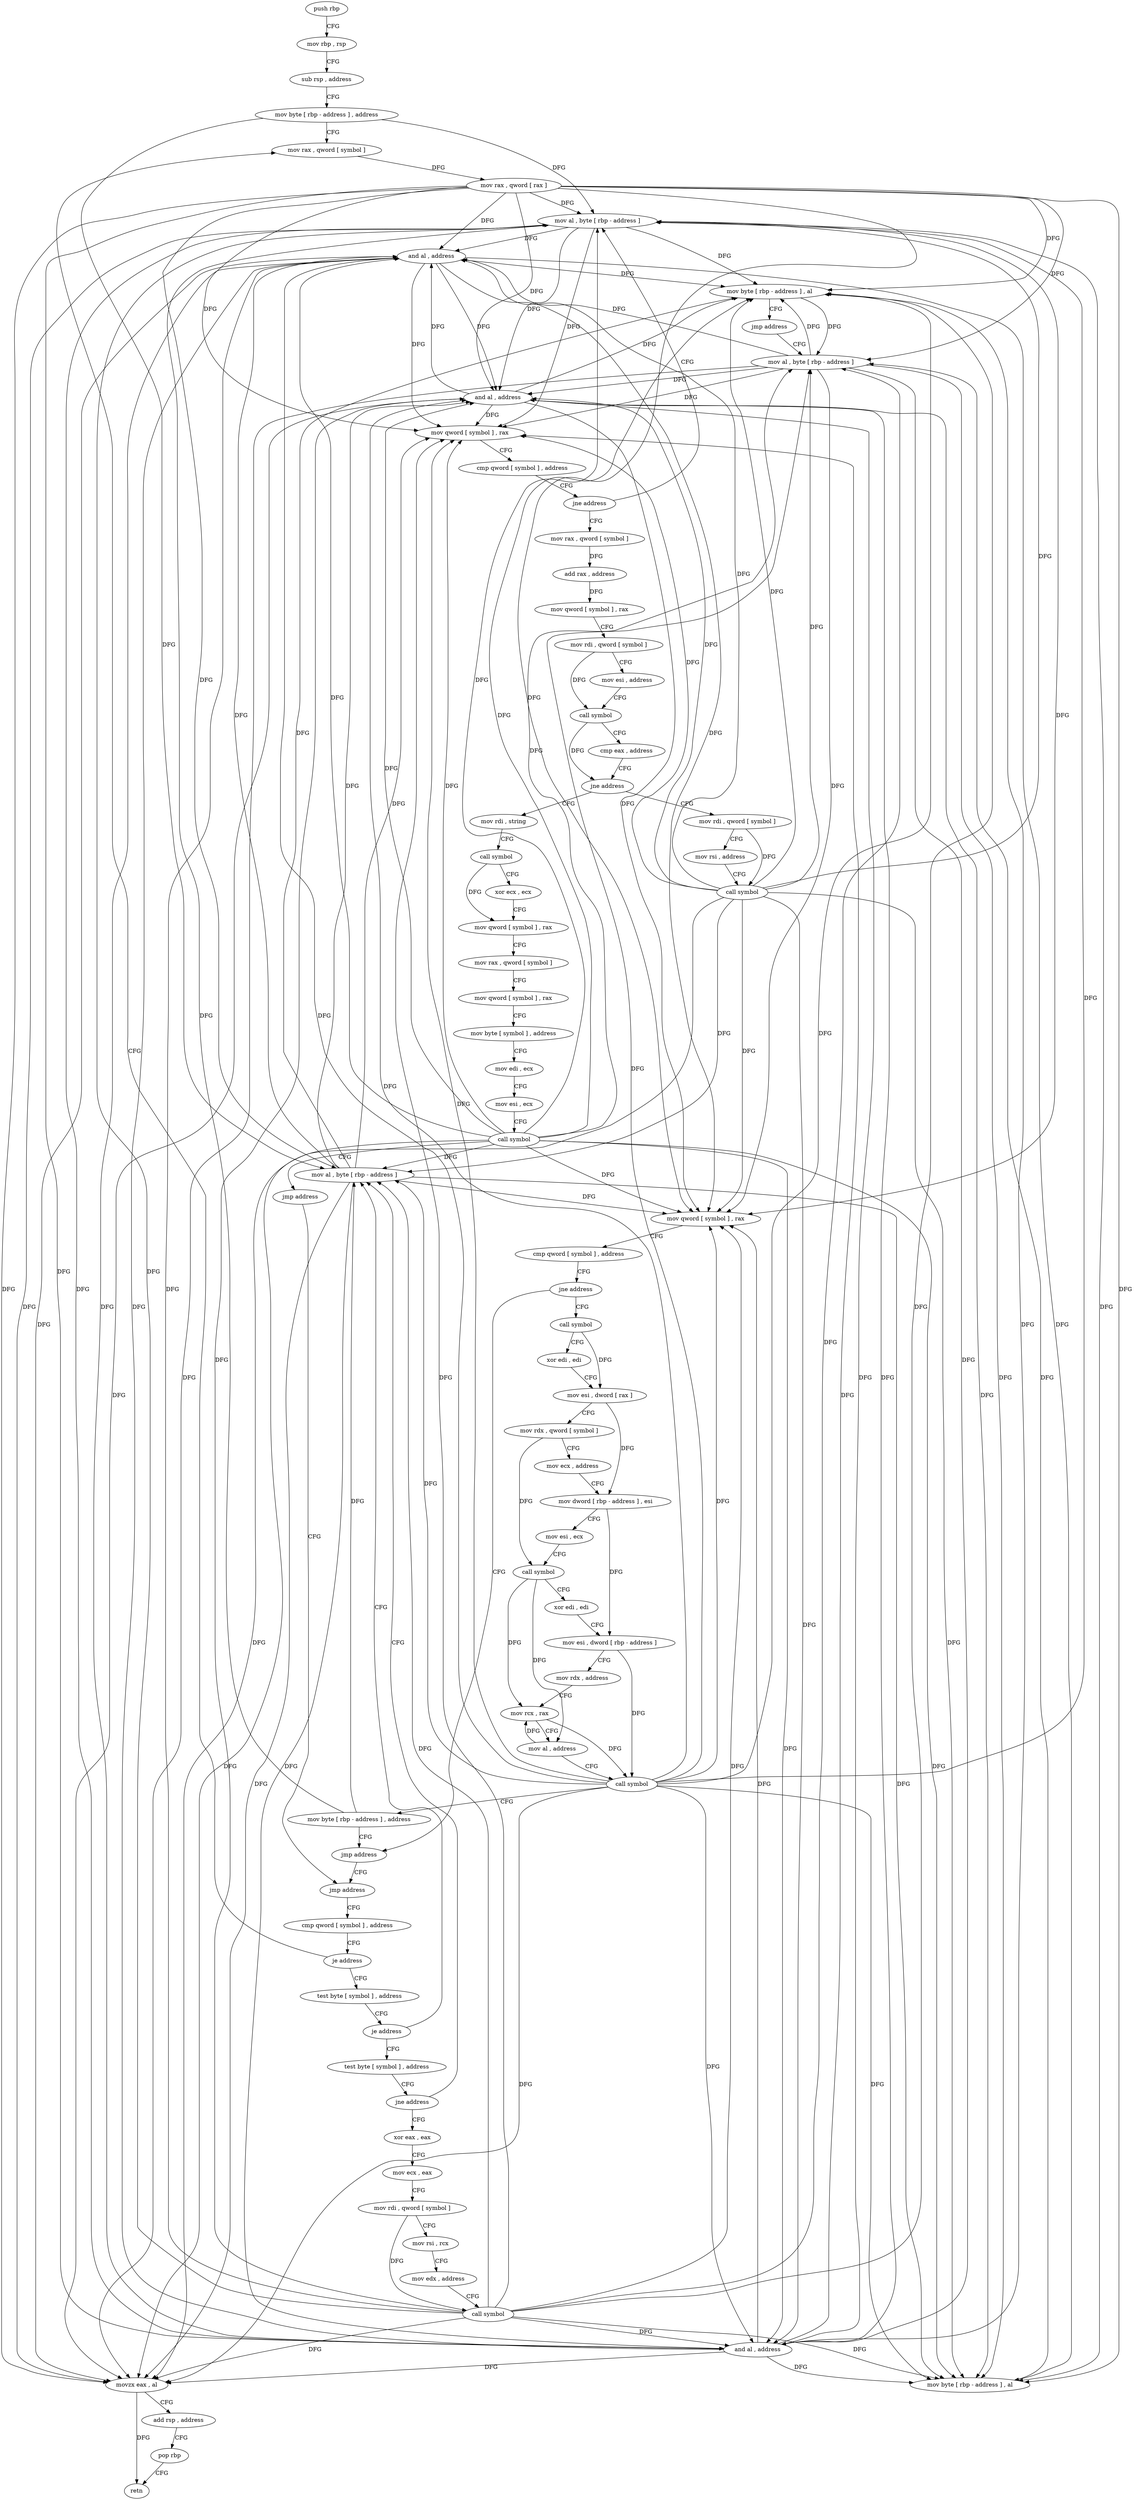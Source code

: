 digraph "func" {
"4207760" [label = "push rbp" ]
"4207761" [label = "mov rbp , rsp" ]
"4207764" [label = "sub rsp , address" ]
"4207768" [label = "mov byte [ rbp - address ] , address" ]
"4207772" [label = "mov rax , qword [ symbol ]" ]
"4207819" [label = "mov rax , qword [ symbol ]" ]
"4207827" [label = "add rax , address" ]
"4207833" [label = "mov qword [ symbol ] , rax" ]
"4207841" [label = "mov rdi , qword [ symbol ]" ]
"4207849" [label = "mov esi , address" ]
"4207854" [label = "call symbol" ]
"4207859" [label = "cmp eax , address" ]
"4207862" [label = "jne address" ]
"4207931" [label = "mov rdi , qword [ symbol ]" ]
"4207868" [label = "mov rdi , string" ]
"4207806" [label = "mov al , byte [ rbp - address ]" ]
"4207809" [label = "and al , address" ]
"4207811" [label = "mov byte [ rbp - address ] , al" ]
"4207814" [label = "jmp address" ]
"4208124" [label = "mov al , byte [ rbp - address ]" ]
"4207939" [label = "mov rsi , address" ]
"4207949" [label = "call symbol" ]
"4207954" [label = "mov qword [ symbol ] , rax" ]
"4207962" [label = "cmp qword [ symbol ] , address" ]
"4207971" [label = "jne address" ]
"4208038" [label = "jmp address" ]
"4207977" [label = "call symbol" ]
"4207878" [label = "call symbol" ]
"4207883" [label = "xor ecx , ecx" ]
"4207885" [label = "mov qword [ symbol ] , rax" ]
"4207893" [label = "mov rax , qword [ symbol ]" ]
"4207901" [label = "mov qword [ symbol ] , rax" ]
"4207909" [label = "mov byte [ symbol ] , address" ]
"4207917" [label = "mov edi , ecx" ]
"4207919" [label = "mov esi , ecx" ]
"4207921" [label = "call symbol" ]
"4207926" [label = "jmp address" ]
"4208043" [label = "jmp address" ]
"4208127" [label = "and al , address" ]
"4208129" [label = "movzx eax , al" ]
"4208132" [label = "add rsp , address" ]
"4208136" [label = "pop rbp" ]
"4208137" [label = "retn" ]
"4207982" [label = "xor edi , edi" ]
"4207984" [label = "mov esi , dword [ rax ]" ]
"4207986" [label = "mov rdx , qword [ symbol ]" ]
"4207994" [label = "mov ecx , address" ]
"4207999" [label = "mov dword [ rbp - address ] , esi" ]
"4208002" [label = "mov esi , ecx" ]
"4208004" [label = "call symbol" ]
"4208009" [label = "xor edi , edi" ]
"4208011" [label = "mov esi , dword [ rbp - address ]" ]
"4208014" [label = "mov rdx , address" ]
"4208024" [label = "mov rcx , rax" ]
"4208027" [label = "mov al , address" ]
"4208029" [label = "call symbol" ]
"4208034" [label = "mov byte [ rbp - address ] , address" ]
"4208048" [label = "cmp qword [ symbol ] , address" ]
"4208057" [label = "je address" ]
"4208063" [label = "test byte [ symbol ] , address" ]
"4207780" [label = "mov rax , qword [ rax ]" ]
"4207783" [label = "mov qword [ symbol ] , rax" ]
"4207791" [label = "cmp qword [ symbol ] , address" ]
"4207800" [label = "jne address" ]
"4208071" [label = "je address" ]
"4208116" [label = "mov al , byte [ rbp - address ]" ]
"4208077" [label = "test byte [ symbol ] , address" ]
"4208119" [label = "and al , address" ]
"4208121" [label = "mov byte [ rbp - address ] , al" ]
"4208085" [label = "jne address" ]
"4208091" [label = "xor eax , eax" ]
"4208093" [label = "mov ecx , eax" ]
"4208095" [label = "mov rdi , qword [ symbol ]" ]
"4208103" [label = "mov rsi , rcx" ]
"4208106" [label = "mov edx , address" ]
"4208111" [label = "call symbol" ]
"4207760" -> "4207761" [ label = "CFG" ]
"4207761" -> "4207764" [ label = "CFG" ]
"4207764" -> "4207768" [ label = "CFG" ]
"4207768" -> "4207772" [ label = "CFG" ]
"4207768" -> "4207806" [ label = "DFG" ]
"4207768" -> "4208116" [ label = "DFG" ]
"4207772" -> "4207780" [ label = "DFG" ]
"4207819" -> "4207827" [ label = "DFG" ]
"4207827" -> "4207833" [ label = "DFG" ]
"4207833" -> "4207841" [ label = "CFG" ]
"4207841" -> "4207849" [ label = "CFG" ]
"4207841" -> "4207854" [ label = "DFG" ]
"4207849" -> "4207854" [ label = "CFG" ]
"4207854" -> "4207859" [ label = "CFG" ]
"4207854" -> "4207862" [ label = "DFG" ]
"4207859" -> "4207862" [ label = "CFG" ]
"4207862" -> "4207931" [ label = "CFG" ]
"4207862" -> "4207868" [ label = "CFG" ]
"4207931" -> "4207939" [ label = "CFG" ]
"4207931" -> "4207949" [ label = "DFG" ]
"4207868" -> "4207878" [ label = "CFG" ]
"4207806" -> "4207809" [ label = "DFG" ]
"4207806" -> "4207783" [ label = "DFG" ]
"4207806" -> "4207811" [ label = "DFG" ]
"4207806" -> "4207954" [ label = "DFG" ]
"4207806" -> "4208127" [ label = "DFG" ]
"4207806" -> "4208129" [ label = "DFG" ]
"4207806" -> "4208119" [ label = "DFG" ]
"4207806" -> "4208121" [ label = "DFG" ]
"4207809" -> "4207811" [ label = "DFG" ]
"4207809" -> "4207783" [ label = "DFG" ]
"4207809" -> "4207954" [ label = "DFG" ]
"4207809" -> "4208127" [ label = "DFG" ]
"4207809" -> "4208129" [ label = "DFG" ]
"4207809" -> "4208119" [ label = "DFG" ]
"4207809" -> "4208121" [ label = "DFG" ]
"4207811" -> "4207814" [ label = "CFG" ]
"4207811" -> "4208124" [ label = "DFG" ]
"4207814" -> "4208124" [ label = "CFG" ]
"4208124" -> "4208127" [ label = "DFG" ]
"4208124" -> "4207783" [ label = "DFG" ]
"4208124" -> "4207809" [ label = "DFG" ]
"4208124" -> "4207811" [ label = "DFG" ]
"4208124" -> "4207954" [ label = "DFG" ]
"4208124" -> "4208129" [ label = "DFG" ]
"4208124" -> "4208119" [ label = "DFG" ]
"4208124" -> "4208121" [ label = "DFG" ]
"4207939" -> "4207949" [ label = "CFG" ]
"4207949" -> "4207954" [ label = "DFG" ]
"4207949" -> "4207783" [ label = "DFG" ]
"4207949" -> "4207809" [ label = "DFG" ]
"4207949" -> "4207811" [ label = "DFG" ]
"4207949" -> "4207806" [ label = "DFG" ]
"4207949" -> "4208124" [ label = "DFG" ]
"4207949" -> "4208127" [ label = "DFG" ]
"4207949" -> "4208129" [ label = "DFG" ]
"4207949" -> "4208116" [ label = "DFG" ]
"4207949" -> "4208119" [ label = "DFG" ]
"4207949" -> "4208121" [ label = "DFG" ]
"4207954" -> "4207962" [ label = "CFG" ]
"4207962" -> "4207971" [ label = "CFG" ]
"4207971" -> "4208038" [ label = "CFG" ]
"4207971" -> "4207977" [ label = "CFG" ]
"4208038" -> "4208043" [ label = "CFG" ]
"4207977" -> "4207982" [ label = "CFG" ]
"4207977" -> "4207984" [ label = "DFG" ]
"4207878" -> "4207883" [ label = "CFG" ]
"4207878" -> "4207885" [ label = "DFG" ]
"4207883" -> "4207885" [ label = "CFG" ]
"4207885" -> "4207893" [ label = "CFG" ]
"4207893" -> "4207901" [ label = "CFG" ]
"4207901" -> "4207909" [ label = "CFG" ]
"4207909" -> "4207917" [ label = "CFG" ]
"4207917" -> "4207919" [ label = "CFG" ]
"4207919" -> "4207921" [ label = "CFG" ]
"4207921" -> "4207926" [ label = "CFG" ]
"4207921" -> "4207783" [ label = "DFG" ]
"4207921" -> "4207809" [ label = "DFG" ]
"4207921" -> "4207811" [ label = "DFG" ]
"4207921" -> "4207954" [ label = "DFG" ]
"4207921" -> "4207806" [ label = "DFG" ]
"4207921" -> "4208124" [ label = "DFG" ]
"4207921" -> "4208127" [ label = "DFG" ]
"4207921" -> "4208129" [ label = "DFG" ]
"4207921" -> "4208116" [ label = "DFG" ]
"4207921" -> "4208119" [ label = "DFG" ]
"4207921" -> "4208121" [ label = "DFG" ]
"4207926" -> "4208043" [ label = "CFG" ]
"4208043" -> "4208048" [ label = "CFG" ]
"4208127" -> "4208129" [ label = "DFG" ]
"4208127" -> "4207783" [ label = "DFG" ]
"4208127" -> "4207809" [ label = "DFG" ]
"4208127" -> "4207811" [ label = "DFG" ]
"4208127" -> "4207954" [ label = "DFG" ]
"4208127" -> "4208119" [ label = "DFG" ]
"4208127" -> "4208121" [ label = "DFG" ]
"4208129" -> "4208132" [ label = "CFG" ]
"4208129" -> "4208137" [ label = "DFG" ]
"4208132" -> "4208136" [ label = "CFG" ]
"4208136" -> "4208137" [ label = "CFG" ]
"4207982" -> "4207984" [ label = "CFG" ]
"4207984" -> "4207986" [ label = "CFG" ]
"4207984" -> "4207999" [ label = "DFG" ]
"4207986" -> "4207994" [ label = "CFG" ]
"4207986" -> "4208004" [ label = "DFG" ]
"4207994" -> "4207999" [ label = "CFG" ]
"4207999" -> "4208002" [ label = "CFG" ]
"4207999" -> "4208011" [ label = "DFG" ]
"4208002" -> "4208004" [ label = "CFG" ]
"4208004" -> "4208009" [ label = "CFG" ]
"4208004" -> "4208024" [ label = "DFG" ]
"4208004" -> "4208027" [ label = "DFG" ]
"4208009" -> "4208011" [ label = "CFG" ]
"4208011" -> "4208014" [ label = "CFG" ]
"4208011" -> "4208029" [ label = "DFG" ]
"4208014" -> "4208024" [ label = "CFG" ]
"4208024" -> "4208027" [ label = "CFG" ]
"4208024" -> "4208029" [ label = "DFG" ]
"4208027" -> "4208029" [ label = "CFG" ]
"4208027" -> "4208024" [ label = "DFG" ]
"4208029" -> "4208034" [ label = "CFG" ]
"4208029" -> "4207783" [ label = "DFG" ]
"4208029" -> "4207809" [ label = "DFG" ]
"4208029" -> "4207811" [ label = "DFG" ]
"4208029" -> "4207954" [ label = "DFG" ]
"4208029" -> "4208127" [ label = "DFG" ]
"4208029" -> "4208129" [ label = "DFG" ]
"4208029" -> "4207806" [ label = "DFG" ]
"4208029" -> "4208124" [ label = "DFG" ]
"4208029" -> "4208116" [ label = "DFG" ]
"4208029" -> "4208119" [ label = "DFG" ]
"4208029" -> "4208121" [ label = "DFG" ]
"4208034" -> "4208038" [ label = "CFG" ]
"4208034" -> "4207806" [ label = "DFG" ]
"4208034" -> "4208116" [ label = "DFG" ]
"4208048" -> "4208057" [ label = "CFG" ]
"4208057" -> "4207772" [ label = "CFG" ]
"4208057" -> "4208063" [ label = "CFG" ]
"4208063" -> "4208071" [ label = "CFG" ]
"4207780" -> "4207783" [ label = "DFG" ]
"4207780" -> "4207806" [ label = "DFG" ]
"4207780" -> "4207809" [ label = "DFG" ]
"4207780" -> "4207811" [ label = "DFG" ]
"4207780" -> "4207954" [ label = "DFG" ]
"4207780" -> "4208124" [ label = "DFG" ]
"4207780" -> "4208127" [ label = "DFG" ]
"4207780" -> "4208129" [ label = "DFG" ]
"4207780" -> "4208116" [ label = "DFG" ]
"4207780" -> "4208119" [ label = "DFG" ]
"4207780" -> "4208121" [ label = "DFG" ]
"4207783" -> "4207791" [ label = "CFG" ]
"4207791" -> "4207800" [ label = "CFG" ]
"4207800" -> "4207819" [ label = "CFG" ]
"4207800" -> "4207806" [ label = "CFG" ]
"4208071" -> "4208116" [ label = "CFG" ]
"4208071" -> "4208077" [ label = "CFG" ]
"4208116" -> "4208119" [ label = "DFG" ]
"4208116" -> "4207783" [ label = "DFG" ]
"4208116" -> "4207809" [ label = "DFG" ]
"4208116" -> "4207811" [ label = "DFG" ]
"4208116" -> "4207954" [ label = "DFG" ]
"4208116" -> "4208127" [ label = "DFG" ]
"4208116" -> "4208129" [ label = "DFG" ]
"4208116" -> "4208121" [ label = "DFG" ]
"4208077" -> "4208085" [ label = "CFG" ]
"4208119" -> "4208121" [ label = "DFG" ]
"4208119" -> "4207783" [ label = "DFG" ]
"4208119" -> "4207809" [ label = "DFG" ]
"4208119" -> "4207811" [ label = "DFG" ]
"4208119" -> "4207954" [ label = "DFG" ]
"4208119" -> "4208127" [ label = "DFG" ]
"4208119" -> "4208129" [ label = "DFG" ]
"4208121" -> "4208124" [ label = "DFG" ]
"4208085" -> "4208116" [ label = "CFG" ]
"4208085" -> "4208091" [ label = "CFG" ]
"4208091" -> "4208093" [ label = "CFG" ]
"4208093" -> "4208095" [ label = "CFG" ]
"4208095" -> "4208103" [ label = "CFG" ]
"4208095" -> "4208111" [ label = "DFG" ]
"4208103" -> "4208106" [ label = "CFG" ]
"4208106" -> "4208111" [ label = "CFG" ]
"4208111" -> "4208116" [ label = "DFG" ]
"4208111" -> "4207783" [ label = "DFG" ]
"4208111" -> "4207809" [ label = "DFG" ]
"4208111" -> "4207811" [ label = "DFG" ]
"4208111" -> "4207954" [ label = "DFG" ]
"4208111" -> "4208127" [ label = "DFG" ]
"4208111" -> "4208129" [ label = "DFG" ]
"4208111" -> "4208119" [ label = "DFG" ]
"4208111" -> "4208121" [ label = "DFG" ]
"4208111" -> "4207806" [ label = "DFG" ]
"4208111" -> "4208124" [ label = "DFG" ]
}
